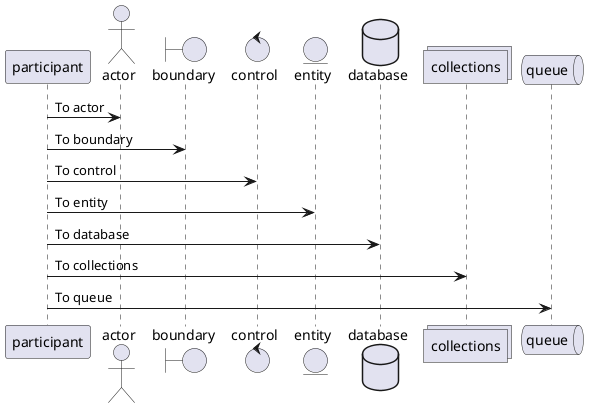 @startuml Sequence example
participant participant as Foo
actor       actor       as Foo1
boundary    boundary    as Foo2
control     control     as Foo3
entity      entity      as Foo4
database    database    as Foo5
collections collections as Foo6
queue       queue       as Foo7
Foo -> Foo1 : To actor 
Foo -> Foo2 : To boundary
Foo -> Foo3 : To control
Foo -> Foo4 : To entity
Foo -> Foo5 : To database
Foo -> Foo6 : To collections
Foo -> Foo7: To queue
@enduml